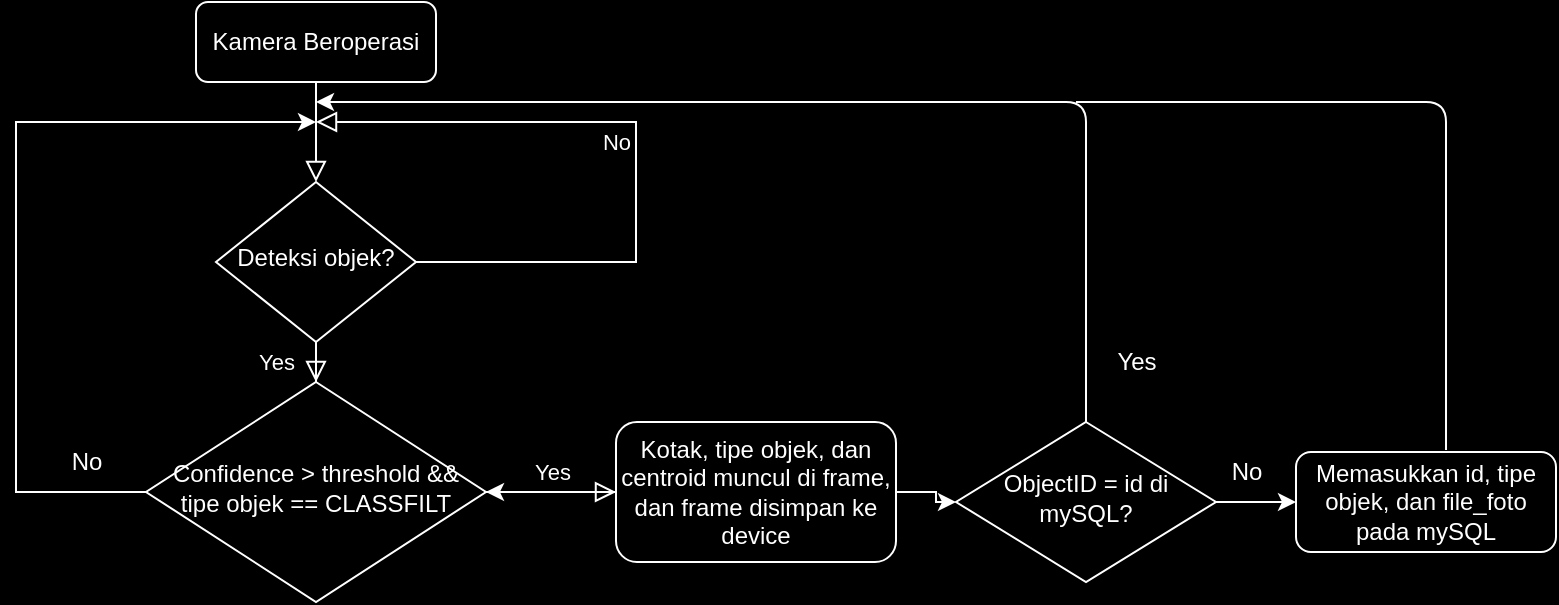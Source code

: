 <mxfile version="13.6.6" type="github">
  <diagram id="C5RBs43oDa-KdzZeNtuy" name="Page-1">
    <mxGraphModel dx="889" dy="450" grid="1" gridSize="10" guides="1" tooltips="1" connect="1" arrows="1" fold="1" page="1" pageScale="1" pageWidth="827" pageHeight="1169" background="#000000" math="0" shadow="0">
      <root>
        <mxCell id="WIyWlLk6GJQsqaUBKTNV-0" />
        <mxCell id="WIyWlLk6GJQsqaUBKTNV-1" parent="WIyWlLk6GJQsqaUBKTNV-0" />
        <mxCell id="WIyWlLk6GJQsqaUBKTNV-2" value="" style="rounded=0;html=1;jettySize=auto;orthogonalLoop=1;fontSize=11;endArrow=block;endFill=0;endSize=8;strokeWidth=1;shadow=0;labelBackgroundColor=none;edgeStyle=orthogonalEdgeStyle;strokeColor=#FFFFFF;" parent="WIyWlLk6GJQsqaUBKTNV-1" source="WIyWlLk6GJQsqaUBKTNV-3" target="WIyWlLk6GJQsqaUBKTNV-6" edge="1">
          <mxGeometry relative="1" as="geometry" />
        </mxCell>
        <mxCell id="WIyWlLk6GJQsqaUBKTNV-3" value="Kamera Beroperasi" style="rounded=1;whiteSpace=wrap;html=1;fontSize=12;glass=0;strokeWidth=1;shadow=0;strokeColor=#FFFFFF;fillColor=none;fontColor=#FFFFFF;" parent="WIyWlLk6GJQsqaUBKTNV-1" vertex="1">
          <mxGeometry x="160" y="80" width="120" height="40" as="geometry" />
        </mxCell>
        <mxCell id="WIyWlLk6GJQsqaUBKTNV-4" value="Yes" style="rounded=0;html=1;jettySize=auto;orthogonalLoop=1;fontSize=11;endArrow=block;endFill=0;endSize=8;strokeWidth=1;shadow=0;labelBackgroundColor=none;edgeStyle=orthogonalEdgeStyle;strokeColor=#FFFFFF;fontColor=#FFFFFF;" parent="WIyWlLk6GJQsqaUBKTNV-1" source="WIyWlLk6GJQsqaUBKTNV-6" target="WIyWlLk6GJQsqaUBKTNV-10" edge="1">
          <mxGeometry y="20" relative="1" as="geometry">
            <mxPoint as="offset" />
          </mxGeometry>
        </mxCell>
        <mxCell id="WIyWlLk6GJQsqaUBKTNV-5" value="No" style="edgeStyle=orthogonalEdgeStyle;rounded=0;html=1;jettySize=auto;orthogonalLoop=1;fontSize=11;endArrow=block;endFill=0;endSize=8;strokeWidth=1;shadow=0;labelBackgroundColor=none;strokeColor=#FFFFFF;fontColor=#FFFFFF;" parent="WIyWlLk6GJQsqaUBKTNV-1" source="WIyWlLk6GJQsqaUBKTNV-6" edge="1">
          <mxGeometry y="10" relative="1" as="geometry">
            <mxPoint as="offset" />
            <mxPoint x="220" y="140" as="targetPoint" />
            <Array as="points">
              <mxPoint x="380" y="210" />
              <mxPoint x="380" y="140" />
            </Array>
          </mxGeometry>
        </mxCell>
        <mxCell id="WIyWlLk6GJQsqaUBKTNV-6" value="Deteksi objek?" style="rhombus;whiteSpace=wrap;html=1;shadow=0;fontFamily=Helvetica;fontSize=12;align=center;strokeWidth=1;spacing=6;spacingTop=-4;strokeColor=#FFFFFF;fontColor=#FFFFFF;fillColor=none;" parent="WIyWlLk6GJQsqaUBKTNV-1" vertex="1">
          <mxGeometry x="170" y="170" width="100" height="80" as="geometry" />
        </mxCell>
        <mxCell id="WIyWlLk6GJQsqaUBKTNV-9" value="Yes" style="edgeStyle=orthogonalEdgeStyle;rounded=0;html=1;jettySize=auto;orthogonalLoop=1;fontSize=11;endArrow=block;endFill=0;endSize=8;strokeWidth=1;shadow=0;labelBackgroundColor=none;strokeColor=#FFFFFF;fontColor=#FFFFFF;" parent="WIyWlLk6GJQsqaUBKTNV-1" source="WIyWlLk6GJQsqaUBKTNV-10" target="WIyWlLk6GJQsqaUBKTNV-12" edge="1">
          <mxGeometry y="10" relative="1" as="geometry">
            <mxPoint as="offset" />
          </mxGeometry>
        </mxCell>
        <mxCell id="OGMEuh9xq6YhSooNH3BZ-1" value="" style="edgeStyle=orthogonalEdgeStyle;rounded=0;orthogonalLoop=1;jettySize=auto;html=1;strokeColor=#FFFFFF;fontColor=#FFFFFF;exitX=0;exitY=0.5;exitDx=0;exitDy=0;" edge="1" parent="WIyWlLk6GJQsqaUBKTNV-1" source="WIyWlLk6GJQsqaUBKTNV-10">
          <mxGeometry relative="1" as="geometry">
            <mxPoint x="220" y="140" as="targetPoint" />
            <Array as="points">
              <mxPoint x="70" y="325" />
              <mxPoint x="70" y="140" />
            </Array>
          </mxGeometry>
        </mxCell>
        <mxCell id="WIyWlLk6GJQsqaUBKTNV-10" value="Confidence &amp;gt; threshold &amp;amp;&amp;amp; tipe objek == CLASSFILT" style="rhombus;whiteSpace=wrap;html=1;shadow=0;fontFamily=Helvetica;fontSize=12;align=center;strokeWidth=1;spacing=6;spacingTop=-4;fontColor=#FFFFFF;strokeColor=#FFFFFF;fillColor=none;" parent="WIyWlLk6GJQsqaUBKTNV-1" vertex="1">
          <mxGeometry x="135" y="270" width="170" height="110" as="geometry" />
        </mxCell>
        <mxCell id="OGMEuh9xq6YhSooNH3BZ-5" value="" style="edgeStyle=orthogonalEdgeStyle;rounded=0;orthogonalLoop=1;jettySize=auto;html=1;strokeColor=#FFFFFF;fontColor=#FFFFFF;" edge="1" parent="WIyWlLk6GJQsqaUBKTNV-1" source="WIyWlLk6GJQsqaUBKTNV-12" target="OGMEuh9xq6YhSooNH3BZ-4">
          <mxGeometry relative="1" as="geometry" />
        </mxCell>
        <mxCell id="OGMEuh9xq6YhSooNH3BZ-12" value="" style="edgeStyle=orthogonalEdgeStyle;rounded=0;orthogonalLoop=1;jettySize=auto;html=1;strokeColor=#FFFFFF;fontColor=#FFFFFF;" edge="1" parent="WIyWlLk6GJQsqaUBKTNV-1" source="WIyWlLk6GJQsqaUBKTNV-12" target="WIyWlLk6GJQsqaUBKTNV-10">
          <mxGeometry relative="1" as="geometry" />
        </mxCell>
        <mxCell id="WIyWlLk6GJQsqaUBKTNV-12" value="Kotak, tipe objek, dan centroid muncul di frame, dan frame disimpan ke device" style="rounded=1;whiteSpace=wrap;html=1;fontSize=12;glass=0;strokeWidth=1;shadow=0;fontColor=#FFFFFF;strokeColor=#FFFFFF;fillColor=none;" parent="WIyWlLk6GJQsqaUBKTNV-1" vertex="1">
          <mxGeometry x="370" y="290" width="140" height="70" as="geometry" />
        </mxCell>
        <mxCell id="OGMEuh9xq6YhSooNH3BZ-0" value="Memasukkan id, tipe objek, dan file_foto pada mySQL" style="rounded=1;whiteSpace=wrap;html=1;fontSize=12;glass=0;strokeWidth=1;shadow=0;fontColor=#FFFFFF;fillColor=none;strokeColor=#FFFFFF;" vertex="1" parent="WIyWlLk6GJQsqaUBKTNV-1">
          <mxGeometry x="710" y="305" width="130" height="50" as="geometry" />
        </mxCell>
        <mxCell id="OGMEuh9xq6YhSooNH3BZ-2" value="No" style="text;html=1;align=center;verticalAlign=middle;resizable=0;points=[];autosize=1;fontColor=#FFFFFF;" vertex="1" parent="WIyWlLk6GJQsqaUBKTNV-1">
          <mxGeometry x="90" y="300" width="30" height="20" as="geometry" />
        </mxCell>
        <mxCell id="OGMEuh9xq6YhSooNH3BZ-6" value="" style="edgeStyle=orthogonalEdgeStyle;rounded=0;orthogonalLoop=1;jettySize=auto;html=1;strokeColor=#FFFFFF;fontColor=#FFFFFF;" edge="1" parent="WIyWlLk6GJQsqaUBKTNV-1" source="OGMEuh9xq6YhSooNH3BZ-4" target="OGMEuh9xq6YhSooNH3BZ-0">
          <mxGeometry relative="1" as="geometry" />
        </mxCell>
        <mxCell id="OGMEuh9xq6YhSooNH3BZ-4" value="ObjectID = id di mySQL?" style="rhombus;whiteSpace=wrap;html=1;shadow=0;fontFamily=Helvetica;fontSize=12;align=center;strokeWidth=1;spacing=6;spacingTop=-4;fontColor=#FFFFFF;strokeColor=#FFFFFF;fillColor=none;" vertex="1" parent="WIyWlLk6GJQsqaUBKTNV-1">
          <mxGeometry x="540" y="290" width="130" height="80" as="geometry" />
        </mxCell>
        <mxCell id="OGMEuh9xq6YhSooNH3BZ-9" value="Yes" style="text;html=1;align=center;verticalAlign=middle;resizable=0;points=[];autosize=1;fontColor=#FFFFFF;" vertex="1" parent="WIyWlLk6GJQsqaUBKTNV-1">
          <mxGeometry x="610" y="250" width="40" height="20" as="geometry" />
        </mxCell>
        <mxCell id="OGMEuh9xq6YhSooNH3BZ-10" value="" style="endArrow=classic;html=1;strokeColor=#FFFFFF;fontColor=#FFFFFF;exitX=0.5;exitY=0;exitDx=0;exitDy=0;" edge="1" parent="WIyWlLk6GJQsqaUBKTNV-1" source="OGMEuh9xq6YhSooNH3BZ-4">
          <mxGeometry width="50" height="50" relative="1" as="geometry">
            <mxPoint x="420" y="270" as="sourcePoint" />
            <mxPoint x="220" y="130" as="targetPoint" />
            <Array as="points">
              <mxPoint x="605" y="130" />
            </Array>
          </mxGeometry>
        </mxCell>
        <mxCell id="OGMEuh9xq6YhSooNH3BZ-11" value="No" style="text;html=1;align=center;verticalAlign=middle;resizable=0;points=[];autosize=1;fontColor=#FFFFFF;" vertex="1" parent="WIyWlLk6GJQsqaUBKTNV-1">
          <mxGeometry x="670" y="305" width="30" height="20" as="geometry" />
        </mxCell>
        <mxCell id="OGMEuh9xq6YhSooNH3BZ-13" value="" style="endArrow=none;html=1;strokeColor=#FFFFFF;fontColor=#FFFFFF;exitX=0.577;exitY=-0.02;exitDx=0;exitDy=0;exitPerimeter=0;" edge="1" parent="WIyWlLk6GJQsqaUBKTNV-1" source="OGMEuh9xq6YhSooNH3BZ-0">
          <mxGeometry width="50" height="50" relative="1" as="geometry">
            <mxPoint x="440" y="300" as="sourcePoint" />
            <mxPoint x="600" y="130" as="targetPoint" />
            <Array as="points">
              <mxPoint x="785" y="130" />
            </Array>
          </mxGeometry>
        </mxCell>
      </root>
    </mxGraphModel>
  </diagram>
</mxfile>
